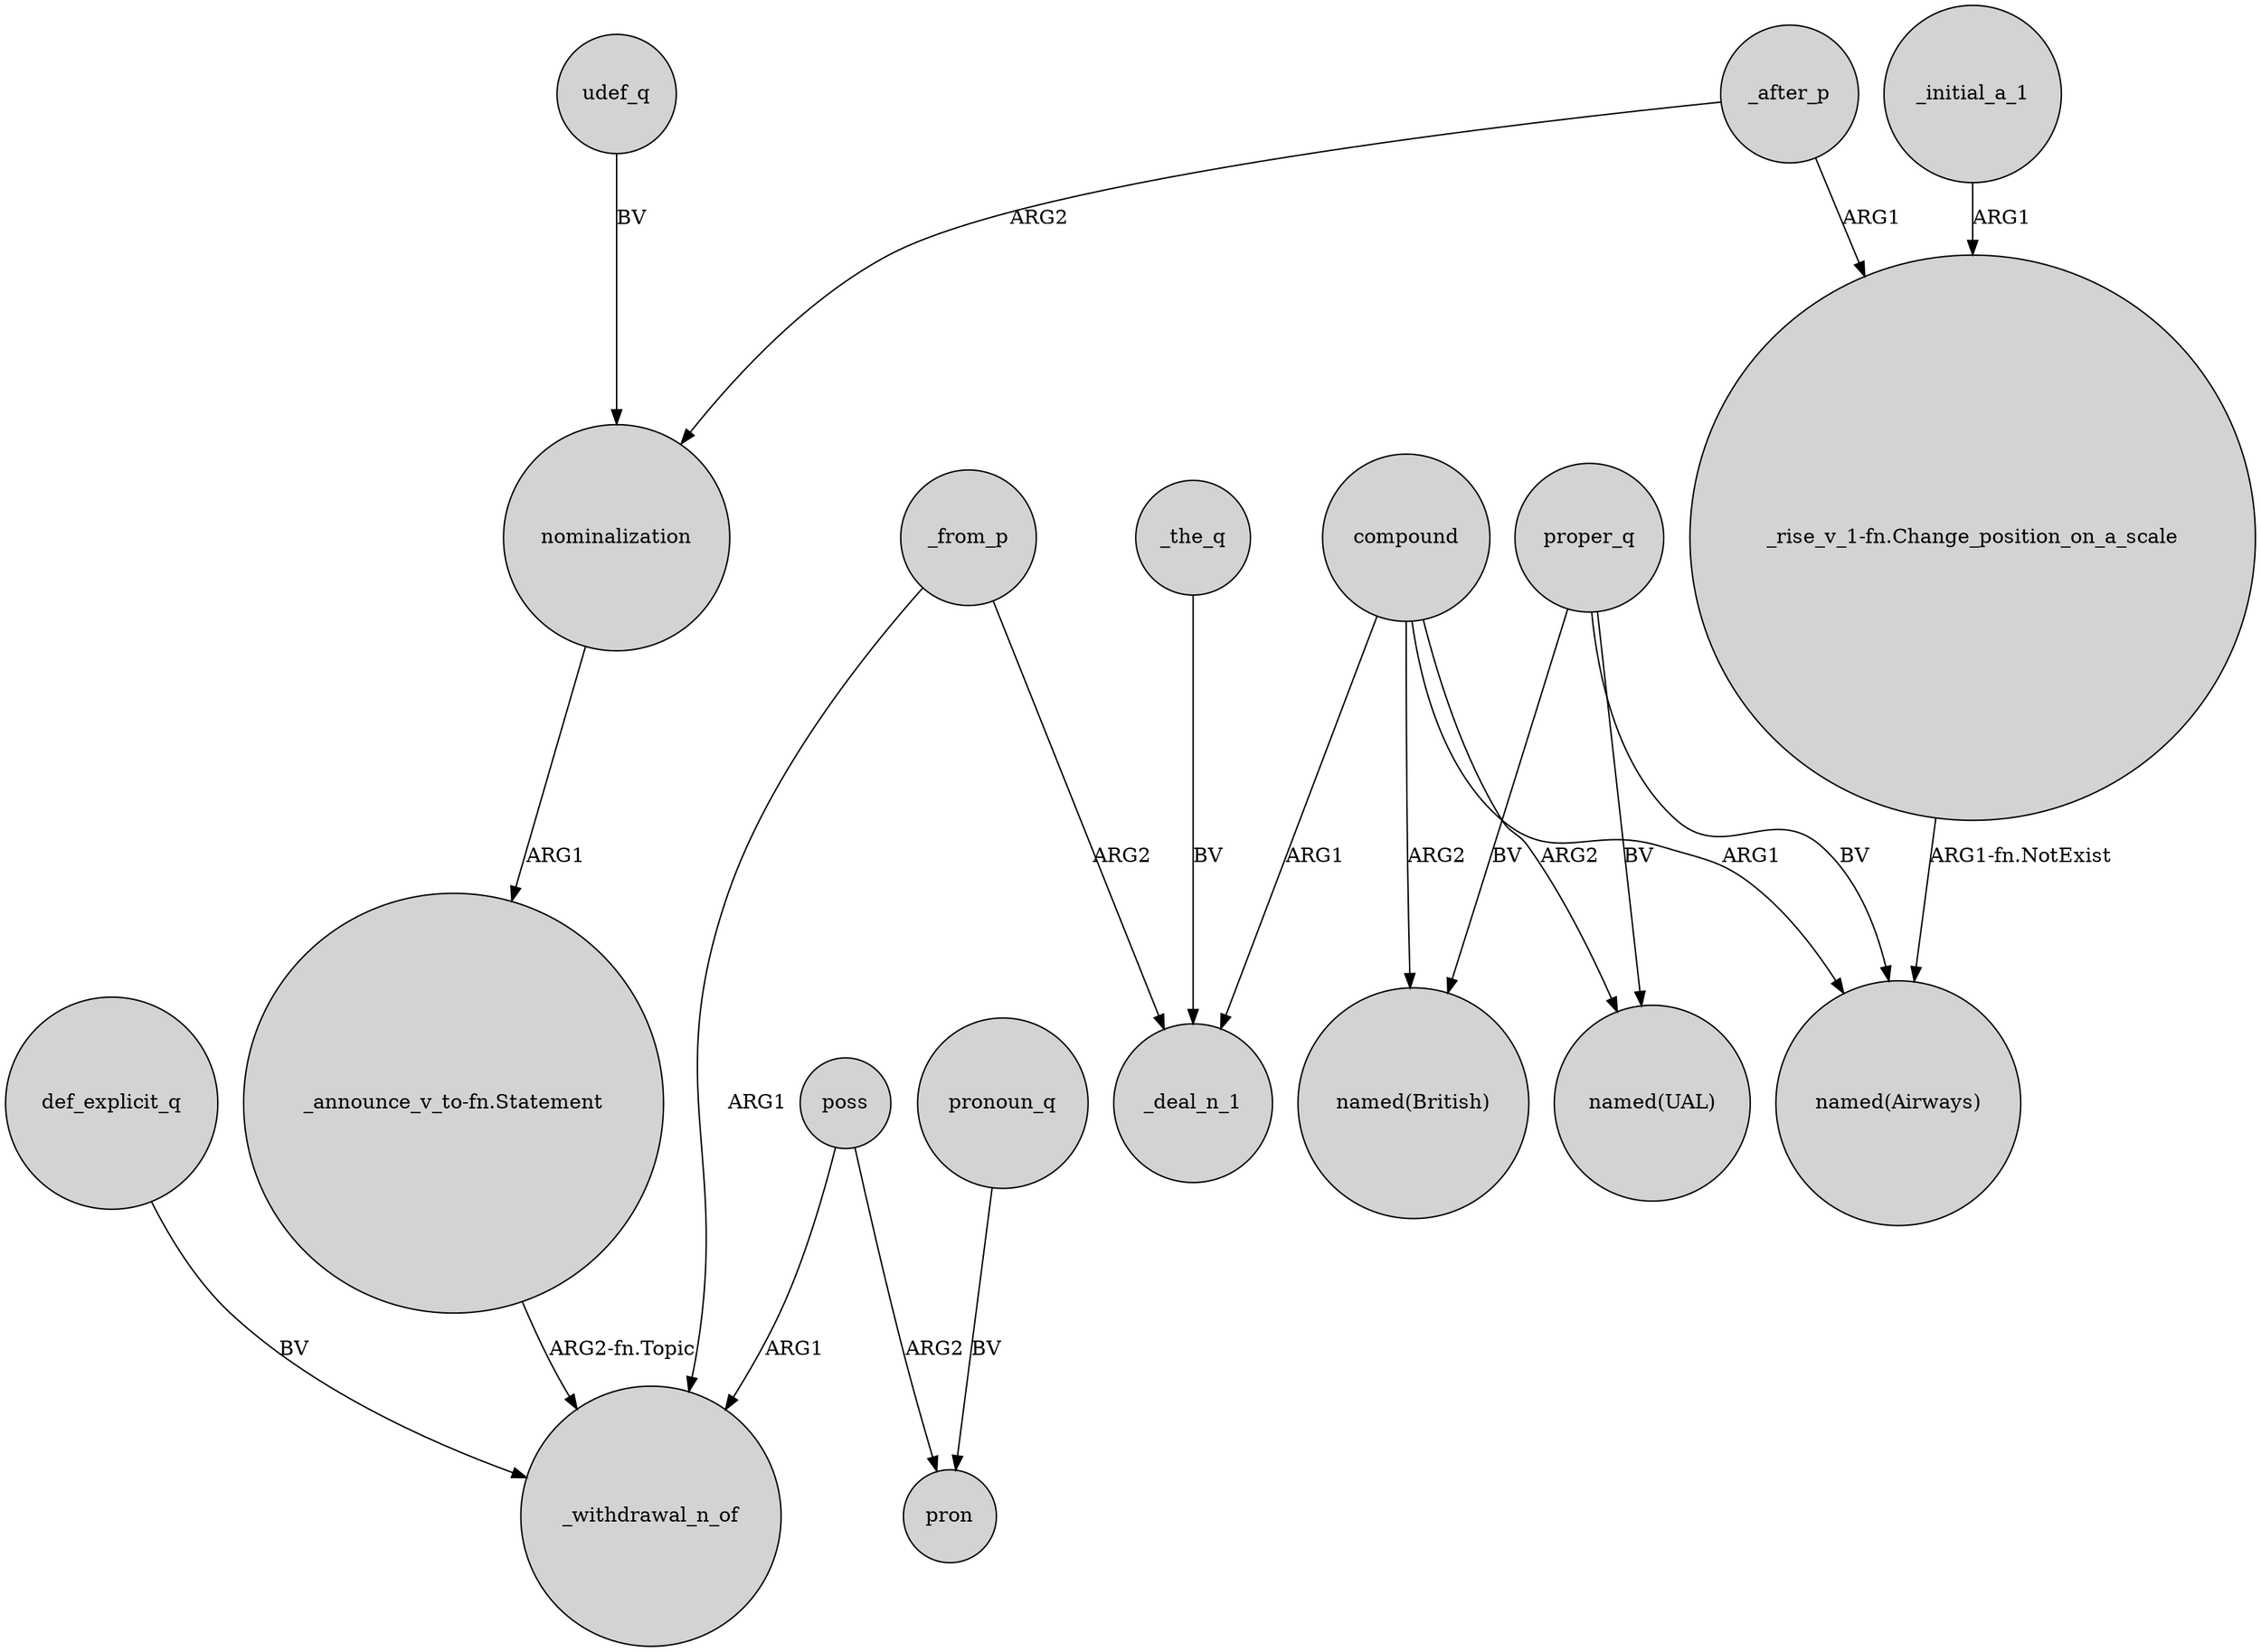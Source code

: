 digraph {
	node [shape=circle style=filled]
	_from_p -> _withdrawal_n_of [label=ARG1]
	poss -> pron [label=ARG2]
	compound -> _deal_n_1 [label=ARG1]
	def_explicit_q -> _withdrawal_n_of [label=BV]
	proper_q -> "named(Airways)" [label=BV]
	_the_q -> _deal_n_1 [label=BV]
	compound -> "named(British)" [label=ARG2]
	poss -> _withdrawal_n_of [label=ARG1]
	"_rise_v_1-fn.Change_position_on_a_scale" -> "named(Airways)" [label="ARG1-fn.NotExist"]
	_after_p -> "_rise_v_1-fn.Change_position_on_a_scale" [label=ARG1]
	_from_p -> _deal_n_1 [label=ARG2]
	compound -> "named(UAL)" [label=ARG2]
	proper_q -> "named(British)" [label=BV]
	_initial_a_1 -> "_rise_v_1-fn.Change_position_on_a_scale" [label=ARG1]
	pronoun_q -> pron [label=BV]
	"_announce_v_to-fn.Statement" -> _withdrawal_n_of [label="ARG2-fn.Topic"]
	udef_q -> nominalization [label=BV]
	proper_q -> "named(UAL)" [label=BV]
	nominalization -> "_announce_v_to-fn.Statement" [label=ARG1]
	_after_p -> nominalization [label=ARG2]
	compound -> "named(Airways)" [label=ARG1]
}
